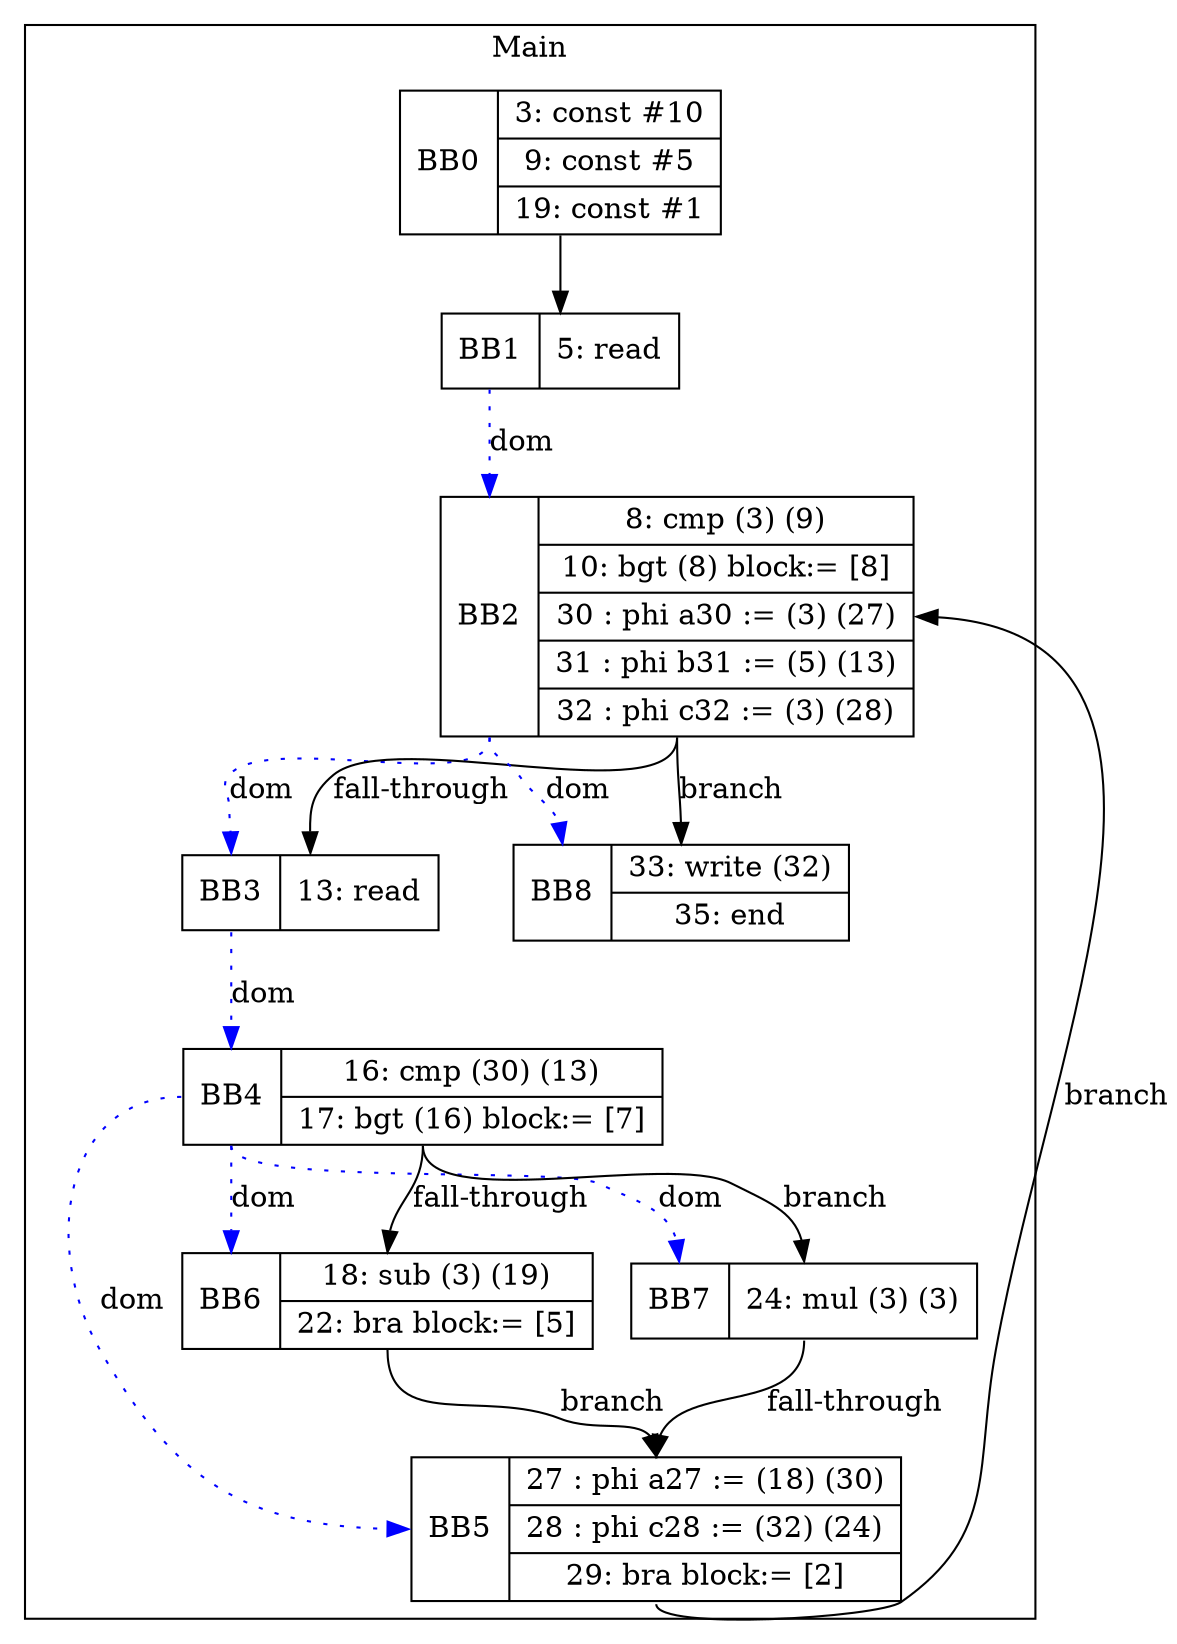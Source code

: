 digraph G {
node [shape=record];
subgraph cluster_main{
label = "Main";
BB0 [shape=record, label="<b>BB0|{3: const #10|9: const #5|19: const #1}"];
BB1 [shape=record, label="<b>BB1|{5: read}"];
BB2 [shape=record, label="<b>BB2|{8: cmp (3) (9)|10: bgt (8) block:= [8]|30 : phi a30 := (3) (27)|31 : phi b31 := (5) (13)|32 : phi c32 := (3) (28)}"];
BB3 [shape=record, label="<b>BB3|{13: read}"];
BB4 [shape=record, label="<b>BB4|{16: cmp (30) (13)|17: bgt (16) block:= [7]}"];
BB5 [shape=record, label="<b>BB5|{27 : phi a27 := (18) (30)|28 : phi c28 := (32) (24)|29: bra block:= [2]}"];
BB6 [shape=record, label="<b>BB6|{18: sub (3) (19)|22: bra block:= [5]}"];
BB7 [shape=record, label="<b>BB7|{24: mul (3) (3)}"];
BB8 [shape=record, label="<b>BB8|{33: write (32)|35: end}"];
}
BB0:s -> BB1:n ;
BB1:b -> BB2:b [color=blue, style=dotted, label="dom"];
BB3:b -> BB4:b [color=blue, style=dotted, label="dom"];
BB4:b -> BB6:b [color=blue, style=dotted, label="dom"];
BB2:b -> BB3:b [color=blue, style=dotted, label="dom"];
BB4:b -> BB5:b [color=blue, style=dotted, label="dom"];
BB4:b -> BB7:b [color=blue, style=dotted, label="dom"];
BB2:b -> BB8:b [color=blue, style=dotted, label="dom"];
BB4:s -> BB7:n [label="branch"];
BB6:s -> BB5:n [label="branch"];
BB2:s -> BB8:n [label="branch"];
BB5:s -> BB2:e [label="branch"];
BB2:s -> BB3:n [label="fall-through"];
BB7:s -> BB5:n [label="fall-through"];
BB4:s -> BB6:n [label="fall-through"];
}

